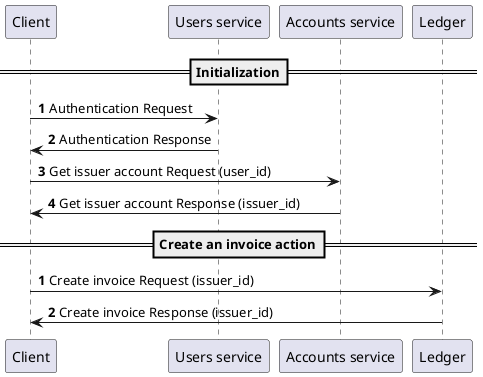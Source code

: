 @startuml
'https://plantuml.com/sequence-diagram

autonumber

==Initialization==
Client -> "Users service": Authentication Request
"Users service" -> Client: Authentication Response
Client -> "Accounts service": Get issuer account Request (user_id)
"Accounts service" -> Client: Get issuer account Response (issuer_id)

==Create an invoice action==
autonumber
Client -> Ledger: Create invoice Request (issuer_id)
Ledger -> Client: Create invoice Response (issuer_id)
@enduml